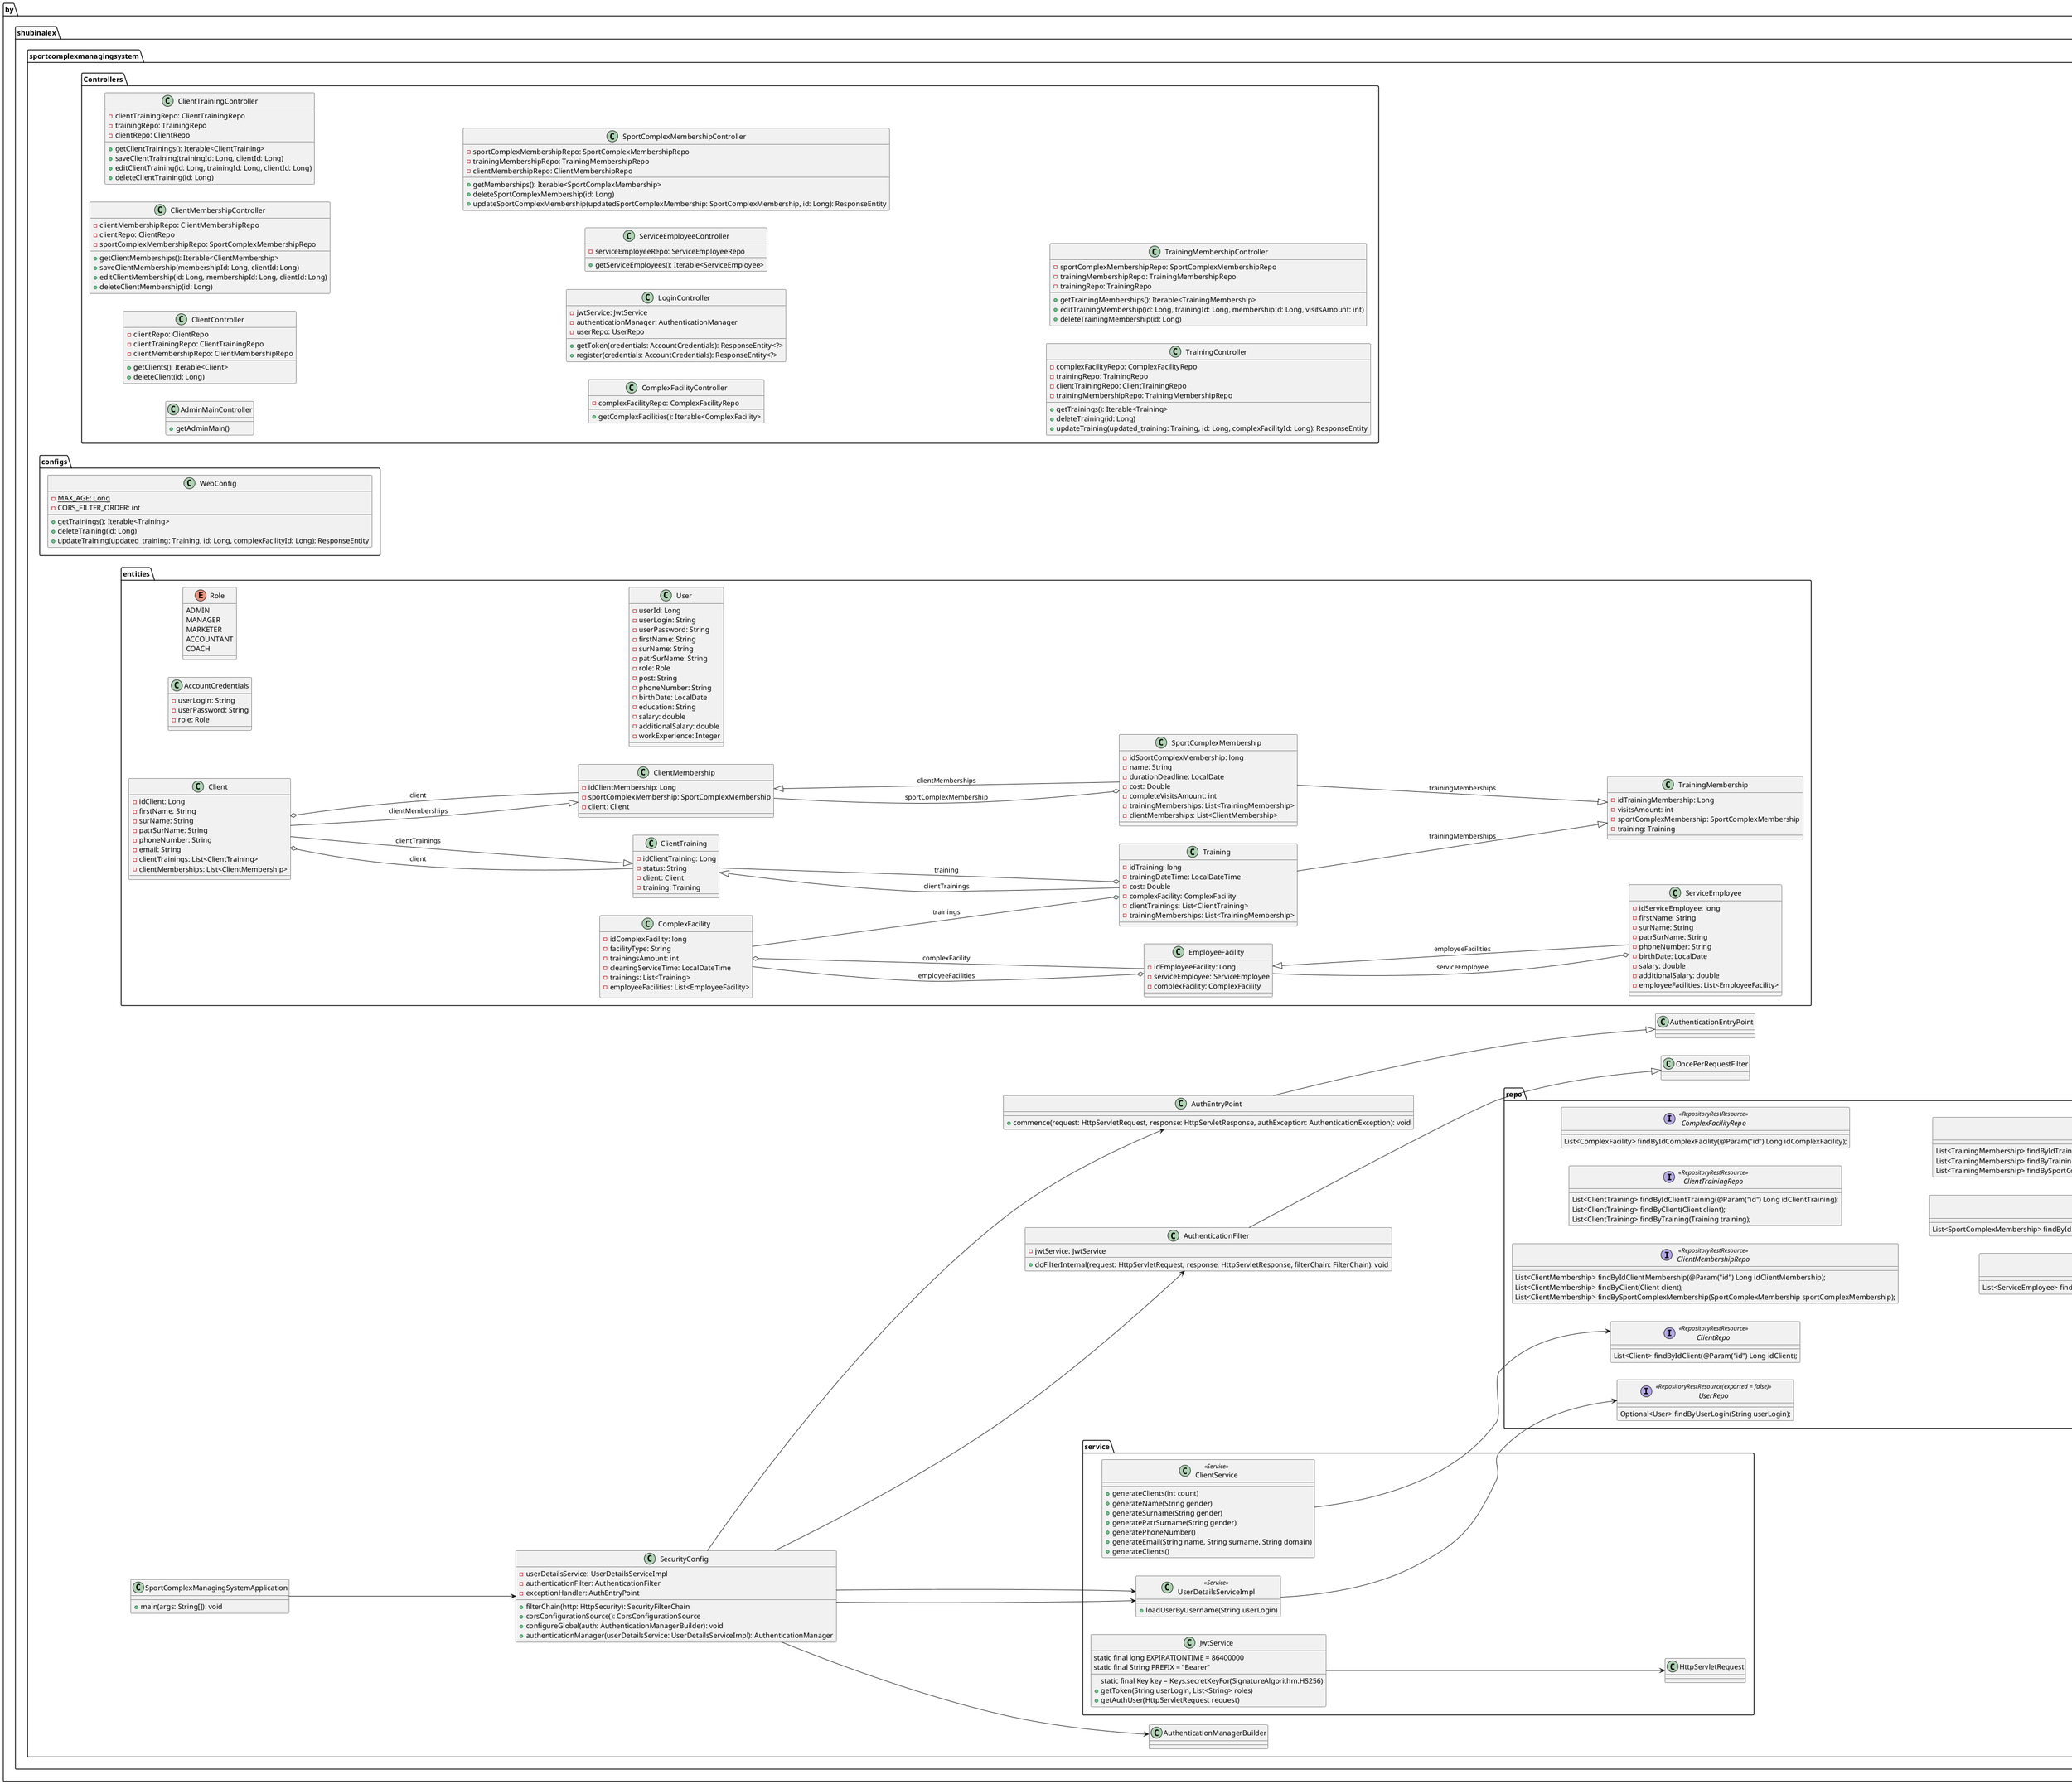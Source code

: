 @startuml
package by.shubinalex.sportcomplexmanagingsystem {

    left to right direction

    package Controllers{
    class AdminMainController {
        +getAdminMain()
    }

    class ClientController {
        -clientRepo: ClientRepo
        -clientTrainingRepo: ClientTrainingRepo
        -clientMembershipRepo: ClientMembershipRepo
        +getClients(): Iterable<Client>
        +deleteClient(id: Long)
    }

    class ClientMembershipController {
        -clientMembershipRepo: ClientMembershipRepo
        -clientRepo: ClientRepo
        -sportComplexMembershipRepo: SportComplexMembershipRepo
        +getClientMemberships(): Iterable<ClientMembership>
        +saveClientMembership(membershipId: Long, clientId: Long)
        +editClientMembership(id: Long, membershipId: Long, clientId: Long)
        +deleteClientMembership(id: Long)
    }

    class ClientTrainingController {
        -clientTrainingRepo: ClientTrainingRepo
        -trainingRepo: TrainingRepo
        -clientRepo: ClientRepo
        +getClientTrainings(): Iterable<ClientTraining>
        +saveClientTraining(trainingId: Long, clientId: Long)
        +editClientTraining(id: Long, trainingId: Long, clientId: Long)
        +deleteClientTraining(id: Long)
    }

    class ComplexFacilityController {
        -complexFacilityRepo: ComplexFacilityRepo
        +getComplexFacilities(): Iterable<ComplexFacility>
    }

    class LoginController {
        -jwtService: JwtService
        -authenticationManager: AuthenticationManager
        -userRepo: UserRepo
        +getToken(credentials: AccountCredentials): ResponseEntity<?>
        +register(credentials: AccountCredentials): ResponseEntity<?>
    }

    class ServiceEmployeeController {
        -serviceEmployeeRepo: ServiceEmployeeRepo
        +getServiceEmployees(): Iterable<ServiceEmployee>
    }

    class SportComplexMembershipController {
        -sportComplexMembershipRepo: SportComplexMembershipRepo
        -trainingMembershipRepo: TrainingMembershipRepo
        -clientMembershipRepo: ClientMembershipRepo
        +getMemberships(): Iterable<SportComplexMembership>
        +deleteSportComplexMembership(id: Long)
        +updateSportComplexMembership(updatedSportComplexMembership: SportComplexMembership, id: Long): ResponseEntity
    }

    class TrainingController {
         -complexFacilityRepo: ComplexFacilityRepo
         -trainingRepo: TrainingRepo
         -clientTrainingRepo: ClientTrainingRepo
         -trainingMembershipRepo: TrainingMembershipRepo
         +getTrainings(): Iterable<Training>
         +deleteTraining(id: Long)
         +updateTraining(updated_training: Training, id: Long, complexFacilityId: Long): ResponseEntity
    }

    class TrainingMembershipController {
         -sportComplexMembershipRepo: SportComplexMembershipRepo
         -trainingMembershipRepo: TrainingMembershipRepo
         -trainingRepo: TrainingRepo
         +getTrainingMemberships(): Iterable<TrainingMembership>
         +editTrainingMembership(id: Long, trainingId: Long, membershipId: Long, visitsAmount: int)
         +deleteTrainingMembership(id: Long)
    }
    }

    package configs{
    class WebConfig {
          -{static} MAX_AGE: Long
          -CORS_FILTER_ORDER: int
          +getTrainings(): Iterable<Training>
          +deleteTraining(id: Long)
          +updateTraining(updated_training: Training, id: Long, complexFacilityId: Long): ResponseEntity
        }
    }

    package entities{
        class AccountCredentials {
              -userLogin: String
              -userPassword: String
              -role: Role
            }
        class Client {
              -idClient: Long
              -firstName: String
              -surName: String
              -patrSurName: String
              -phoneNumber: String
              -email: String
              -clientTrainings: List<ClientTraining>
              -clientMemberships: List<ClientMembership>
           }

        class ClientMembership {
              -idClientMembership: Long
              -sportComplexMembership: SportComplexMembership
              -client: Client
           }

        class ClientTraining {
              -idClientTraining: Long
              -status: String
              -client: Client
              -training: Training
           }

        class ComplexFacility {
              -idComplexFacility: long
              -facilityType: String
              -trainingsAmount: int
              -cleaningServiceTime: LocalDateTime
              -trainings: List<Training>
              -employeeFacilities: List<EmployeeFacility>
           }

           class EmployeeFacility {
              -idEmployeeFacility: Long
              -serviceEmployee: ServiceEmployee
              -complexFacility: ComplexFacility
           }

           enum Role {
               ADMIN
               MANAGER
               MARKETER
               ACCOUNTANT
               COACH
           }
           class ServiceEmployee {
                  -idServiceEmployee: long
                  -firstName: String
                  -surName: String
                  -patrSurName: String
                  -phoneNumber: String
                  -birthDate: LocalDate
                  -salary: double
                  -additionalSalary: double
                  -employeeFacilities: List<EmployeeFacility>
           }

           class SportComplexMembership {
                  -idSportComplexMembership: long
                  -name: String
                  -durationDeadline: LocalDate
                  -cost: Double
                  -completeVisitsAmount: int
                  -trainingMemberships: List<TrainingMembership>
                  -clientMemberships: List<ClientMembership>
           }

           class Training {
                  -idTraining: long
                  -trainingDateTime: LocalDateTime
                  -cost: Double
                  -complexFacility: ComplexFacility
                  -clientTrainings: List<ClientTraining>
                  -trainingMemberships: List<TrainingMembership>
           }

           class TrainingMembership {
                  -idTrainingMembership: Long
                  -visitsAmount: int
                  -sportComplexMembership: SportComplexMembership
                  -training: Training
           }

           class User {
                  -userId: Long
                  -userLogin: String
                  -userPassword: String
                  -firstName: String
                  -surName: String
                  -patrSurName: String
                  -role: Role
                  -post: String
                  -phoneNumber: String
                  -birthDate: LocalDate
                  -education: String
                  -salary: double
                  -additionalSalary: double
                  -workExperience: Integer
           }

    Client --|> ClientTraining : clientTrainings
    Client --|> ClientMembership : clientMemberships

    ClientMembership --o SportComplexMembership : sportComplexMembership
    ClientMembership --o Client : client

    ClientTraining --o Client : client
    ClientTraining --o Training : training

    ComplexFacility --o Training : trainings
    ComplexFacility --o EmployeeFacility : employeeFacilities

    EmployeeFacility --o ServiceEmployee : serviceEmployee
    EmployeeFacility --o ComplexFacility : complexFacility

    ServiceEmployee --|> EmployeeFacility : employeeFacilities

    SportComplexMembership --|> TrainingMembership : trainingMemberships
    SportComplexMembership --|> ClientMembership : clientMemberships

    Training --|> ClientTraining : clientTrainings
    Training --|> TrainingMembership : trainingMemberships
    }

package by.shubinalex.sportcomplexmanagingsystem.repo {
    interface ClientMembershipRepo <<RepositoryRestResource>> {
        List<ClientMembership> findByIdClientMembership(@Param("id") Long idClientMembership);
        List<ClientMembership> findByClient(Client client);
        List<ClientMembership> findBySportComplexMembership(SportComplexMembership sportComplexMembership);
    }

    interface ClientRepo <<RepositoryRestResource>> {
        List<Client> findByIdClient(@Param("id") Long idClient);
    }

    interface ClientTrainingRepo <<RepositoryRestResource>> {
        List<ClientTraining> findByIdClientTraining(@Param("id") Long idClientTraining);
        List<ClientTraining> findByClient(Client client);
        List<ClientTraining> findByTraining(Training training);
    }

    interface ComplexFacilityRepo <<RepositoryRestResource>> {
        List<ComplexFacility> findByIdComplexFacility(@Param("id") Long idComplexFacility);
    }

    interface ServiceEmployeeRepo <<RepositoryRestResource>> {
        List<ServiceEmployee> findByIdServiceEmployee(@Param("id") Long idServiceEmployee);
    }

    interface SportComplexMembershipRepo <<RepositoryRestResource>> {
        List<SportComplexMembership> findByIdSportComplexMembership(@Param("id") Long idSportComplexMembership);
    }

    interface TrainingMembershipRepo <<RepositoryRestResource>> {
        List<TrainingMembership> findByIdTrainingMembership(@Param("id") Long idTrainingMembership);
        List<TrainingMembership> findByTraining(Training training);
        List<TrainingMembership> findBySportComplexMembership(SportComplexMembership sportComplexMembership);
    }

    interface TrainingRepo <<RepositoryRestResource>> {
        List<Training> findByIdTraining(@Param("id") Long idTraining);
    }

    interface UserRepo <<RepositoryRestResource(exported = false)>> {
        Optional<User> findByUserLogin(String userLogin);
    }
}

package by.shubinalex.sportcomplexmanagingsystem.service {
    class ClientService <<Service>> {
        +generateClients(int count)
        +generateName(String gender)
        +generateSurname(String gender)
        +generatePatrSurname(String gender)
        +generatePhoneNumber()
        +generateEmail(String name, String surname, String domain)
        +generateClients()
    }

    class JwtService {
        static final long EXPIRATIONTIME = 86400000
        static final String PREFIX = "Bearer"
        static final Key key = Keys.secretKeyFor(SignatureAlgorithm.HS256)
        +getToken(String userLogin, List<String> roles)
        +getAuthUser(HttpServletRequest request)
    }

    class UserDetailsServiceImpl <<Service>> {
        +loadUserByUsername(String userLogin)
    }

    ClientService --> ClientRepo
    UserDetailsServiceImpl --> UserRepo
    JwtService --> HttpServletRequest
}
package by.shubinalex.sportcomplexmanagingsystem {
    class AuthenticationFilter {
        - jwtService: JwtService
        + doFilterInternal(request: HttpServletRequest, response: HttpServletResponse, filterChain: FilterChain): void
    }

    class AuthEntryPoint {
        + commence(request: HttpServletRequest, response: HttpServletResponse, authException: AuthenticationException): void
    }

    class SecurityConfig {
        - userDetailsService: UserDetailsServiceImpl
        - authenticationFilter: AuthenticationFilter
        - exceptionHandler: AuthEntryPoint
        + filterChain(http: HttpSecurity): SecurityFilterChain
        + corsConfigurationSource(): CorsConfigurationSource
        + configureGlobal(auth: AuthenticationManagerBuilder): void
        + authenticationManager(userDetailsService: UserDetailsServiceImpl): AuthenticationManager
    }

    class SportComplexManagingSystemApplication {
        + main(args: String[]): void
    }

    AuthenticationFilter --|> OncePerRequestFilter
    AuthEntryPoint --|> AuthenticationEntryPoint
    SecurityConfig --> UserDetailsServiceImpl
    SecurityConfig --> AuthenticationFilter
    SecurityConfig --> AuthEntryPoint
    SecurityConfig --> AuthenticationManagerBuilder
    SecurityConfig --> UserDetailsServiceImpl

}

    SportComplexManagingSystemApplication --> SecurityConfig
}

@enduml

